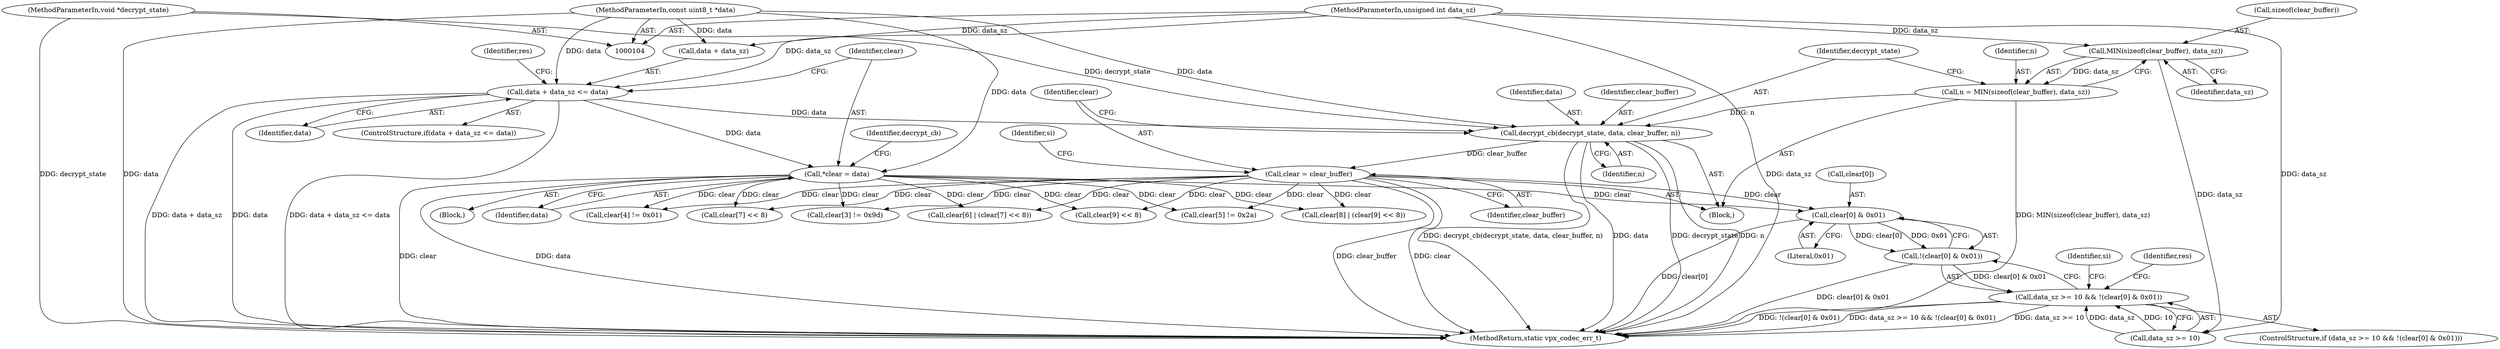 digraph "0_Android_063be1485e0099bc81ace3a08b0ec9186dcad693_0@array" {
"1000161" [label="(Call,clear[0] & 0x01)"];
"1000129" [label="(Call,*clear = data)"];
"1000116" [label="(Call,data + data_sz <= data)"];
"1000105" [label="(MethodParameterIn,const uint8_t *data)"];
"1000106" [label="(MethodParameterIn,unsigned int data_sz)"];
"1000147" [label="(Call,clear = clear_buffer)"];
"1000142" [label="(Call,decrypt_cb(decrypt_state, data, clear_buffer, n))"];
"1000109" [label="(MethodParameterIn,void *decrypt_state)"];
"1000136" [label="(Call,n = MIN(sizeof(clear_buffer), data_sz))"];
"1000138" [label="(Call,MIN(sizeof(clear_buffer), data_sz))"];
"1000160" [label="(Call,!(clear[0] & 0x01))"];
"1000156" [label="(Call,data_sz >= 10 && !(clear[0] & 0x01))"];
"1000142" [label="(Call,decrypt_cb(decrypt_state, data, clear_buffer, n))"];
"1000130" [label="(Identifier,clear)"];
"1000129" [label="(Call,*clear = data)"];
"1000149" [label="(Identifier,clear_buffer)"];
"1000139" [label="(Call,sizeof(clear_buffer))"];
"1000161" [label="(Call,clear[0] & 0x01)"];
"1000165" [label="(Literal,0x01)"];
"1000169" [label="(Identifier,si)"];
"1000216" [label="(Call,clear[9] << 8)"];
"1000160" [label="(Call,!(clear[0] & 0x01))"];
"1000106" [label="(MethodParameterIn,unsigned int data_sz)"];
"1000212" [label="(Call,clear[8] | (clear[9] << 8))"];
"1000162" [label="(Call,clear[0])"];
"1000105" [label="(MethodParameterIn,const uint8_t *data)"];
"1000120" [label="(Identifier,data)"];
"1000156" [label="(Call,data_sz >= 10 && !(clear[0] & 0x01))"];
"1000201" [label="(Call,clear[7] << 8)"];
"1000157" [label="(Call,data_sz >= 10)"];
"1000180" [label="(Call,clear[4] != 0x01)"];
"1000143" [label="(Identifier,decrypt_state)"];
"1000134" [label="(Block,)"];
"1000115" [label="(ControlStructure,if(data + data_sz <= data))"];
"1000155" [label="(ControlStructure,if (data_sz >= 10 && !(clear[0] & 0x01)))"];
"1000144" [label="(Identifier,data)"];
"1000241" [label="(MethodReturn,static vpx_codec_err_t)"];
"1000126" [label="(Block,)"];
"1000237" [label="(Identifier,res)"];
"1000147" [label="(Call,clear = clear_buffer)"];
"1000185" [label="(Call,clear[5] != 0x2a)"];
"1000117" [label="(Call,data + data_sz)"];
"1000174" [label="(Call,clear[3] != 0x9d)"];
"1000141" [label="(Identifier,data_sz)"];
"1000123" [label="(Identifier,res)"];
"1000136" [label="(Call,n = MIN(sizeof(clear_buffer), data_sz))"];
"1000116" [label="(Call,data + data_sz <= data)"];
"1000133" [label="(Identifier,decrypt_cb)"];
"1000109" [label="(MethodParameterIn,void *decrypt_state)"];
"1000152" [label="(Identifier,si)"];
"1000138" [label="(Call,MIN(sizeof(clear_buffer), data_sz))"];
"1000131" [label="(Identifier,data)"];
"1000197" [label="(Call,clear[6] | (clear[7] << 8))"];
"1000137" [label="(Identifier,n)"];
"1000146" [label="(Identifier,n)"];
"1000148" [label="(Identifier,clear)"];
"1000145" [label="(Identifier,clear_buffer)"];
"1000161" -> "1000160"  [label="AST: "];
"1000161" -> "1000165"  [label="CFG: "];
"1000162" -> "1000161"  [label="AST: "];
"1000165" -> "1000161"  [label="AST: "];
"1000160" -> "1000161"  [label="CFG: "];
"1000161" -> "1000241"  [label="DDG: clear[0]"];
"1000161" -> "1000160"  [label="DDG: clear[0]"];
"1000161" -> "1000160"  [label="DDG: 0x01"];
"1000129" -> "1000161"  [label="DDG: clear"];
"1000147" -> "1000161"  [label="DDG: clear"];
"1000129" -> "1000126"  [label="AST: "];
"1000129" -> "1000131"  [label="CFG: "];
"1000130" -> "1000129"  [label="AST: "];
"1000131" -> "1000129"  [label="AST: "];
"1000133" -> "1000129"  [label="CFG: "];
"1000129" -> "1000241"  [label="DDG: clear"];
"1000129" -> "1000241"  [label="DDG: data"];
"1000116" -> "1000129"  [label="DDG: data"];
"1000105" -> "1000129"  [label="DDG: data"];
"1000129" -> "1000174"  [label="DDG: clear"];
"1000129" -> "1000180"  [label="DDG: clear"];
"1000129" -> "1000185"  [label="DDG: clear"];
"1000129" -> "1000197"  [label="DDG: clear"];
"1000129" -> "1000201"  [label="DDG: clear"];
"1000129" -> "1000212"  [label="DDG: clear"];
"1000129" -> "1000216"  [label="DDG: clear"];
"1000116" -> "1000115"  [label="AST: "];
"1000116" -> "1000120"  [label="CFG: "];
"1000117" -> "1000116"  [label="AST: "];
"1000120" -> "1000116"  [label="AST: "];
"1000123" -> "1000116"  [label="CFG: "];
"1000130" -> "1000116"  [label="CFG: "];
"1000116" -> "1000241"  [label="DDG: data + data_sz"];
"1000116" -> "1000241"  [label="DDG: data"];
"1000116" -> "1000241"  [label="DDG: data + data_sz <= data"];
"1000105" -> "1000116"  [label="DDG: data"];
"1000106" -> "1000116"  [label="DDG: data_sz"];
"1000116" -> "1000142"  [label="DDG: data"];
"1000105" -> "1000104"  [label="AST: "];
"1000105" -> "1000241"  [label="DDG: data"];
"1000105" -> "1000117"  [label="DDG: data"];
"1000105" -> "1000142"  [label="DDG: data"];
"1000106" -> "1000104"  [label="AST: "];
"1000106" -> "1000241"  [label="DDG: data_sz"];
"1000106" -> "1000117"  [label="DDG: data_sz"];
"1000106" -> "1000138"  [label="DDG: data_sz"];
"1000106" -> "1000157"  [label="DDG: data_sz"];
"1000147" -> "1000134"  [label="AST: "];
"1000147" -> "1000149"  [label="CFG: "];
"1000148" -> "1000147"  [label="AST: "];
"1000149" -> "1000147"  [label="AST: "];
"1000152" -> "1000147"  [label="CFG: "];
"1000147" -> "1000241"  [label="DDG: clear_buffer"];
"1000147" -> "1000241"  [label="DDG: clear"];
"1000142" -> "1000147"  [label="DDG: clear_buffer"];
"1000147" -> "1000174"  [label="DDG: clear"];
"1000147" -> "1000180"  [label="DDG: clear"];
"1000147" -> "1000185"  [label="DDG: clear"];
"1000147" -> "1000197"  [label="DDG: clear"];
"1000147" -> "1000201"  [label="DDG: clear"];
"1000147" -> "1000212"  [label="DDG: clear"];
"1000147" -> "1000216"  [label="DDG: clear"];
"1000142" -> "1000134"  [label="AST: "];
"1000142" -> "1000146"  [label="CFG: "];
"1000143" -> "1000142"  [label="AST: "];
"1000144" -> "1000142"  [label="AST: "];
"1000145" -> "1000142"  [label="AST: "];
"1000146" -> "1000142"  [label="AST: "];
"1000148" -> "1000142"  [label="CFG: "];
"1000142" -> "1000241"  [label="DDG: decrypt_cb(decrypt_state, data, clear_buffer, n)"];
"1000142" -> "1000241"  [label="DDG: data"];
"1000142" -> "1000241"  [label="DDG: decrypt_state"];
"1000142" -> "1000241"  [label="DDG: n"];
"1000109" -> "1000142"  [label="DDG: decrypt_state"];
"1000136" -> "1000142"  [label="DDG: n"];
"1000109" -> "1000104"  [label="AST: "];
"1000109" -> "1000241"  [label="DDG: decrypt_state"];
"1000136" -> "1000134"  [label="AST: "];
"1000136" -> "1000138"  [label="CFG: "];
"1000137" -> "1000136"  [label="AST: "];
"1000138" -> "1000136"  [label="AST: "];
"1000143" -> "1000136"  [label="CFG: "];
"1000136" -> "1000241"  [label="DDG: MIN(sizeof(clear_buffer), data_sz)"];
"1000138" -> "1000136"  [label="DDG: data_sz"];
"1000138" -> "1000141"  [label="CFG: "];
"1000139" -> "1000138"  [label="AST: "];
"1000141" -> "1000138"  [label="AST: "];
"1000138" -> "1000157"  [label="DDG: data_sz"];
"1000160" -> "1000156"  [label="AST: "];
"1000156" -> "1000160"  [label="CFG: "];
"1000160" -> "1000241"  [label="DDG: clear[0] & 0x01"];
"1000160" -> "1000156"  [label="DDG: clear[0] & 0x01"];
"1000156" -> "1000155"  [label="AST: "];
"1000156" -> "1000157"  [label="CFG: "];
"1000157" -> "1000156"  [label="AST: "];
"1000169" -> "1000156"  [label="CFG: "];
"1000237" -> "1000156"  [label="CFG: "];
"1000156" -> "1000241"  [label="DDG: data_sz >= 10"];
"1000156" -> "1000241"  [label="DDG: !(clear[0] & 0x01)"];
"1000156" -> "1000241"  [label="DDG: data_sz >= 10 && !(clear[0] & 0x01)"];
"1000157" -> "1000156"  [label="DDG: data_sz"];
"1000157" -> "1000156"  [label="DDG: 10"];
}
